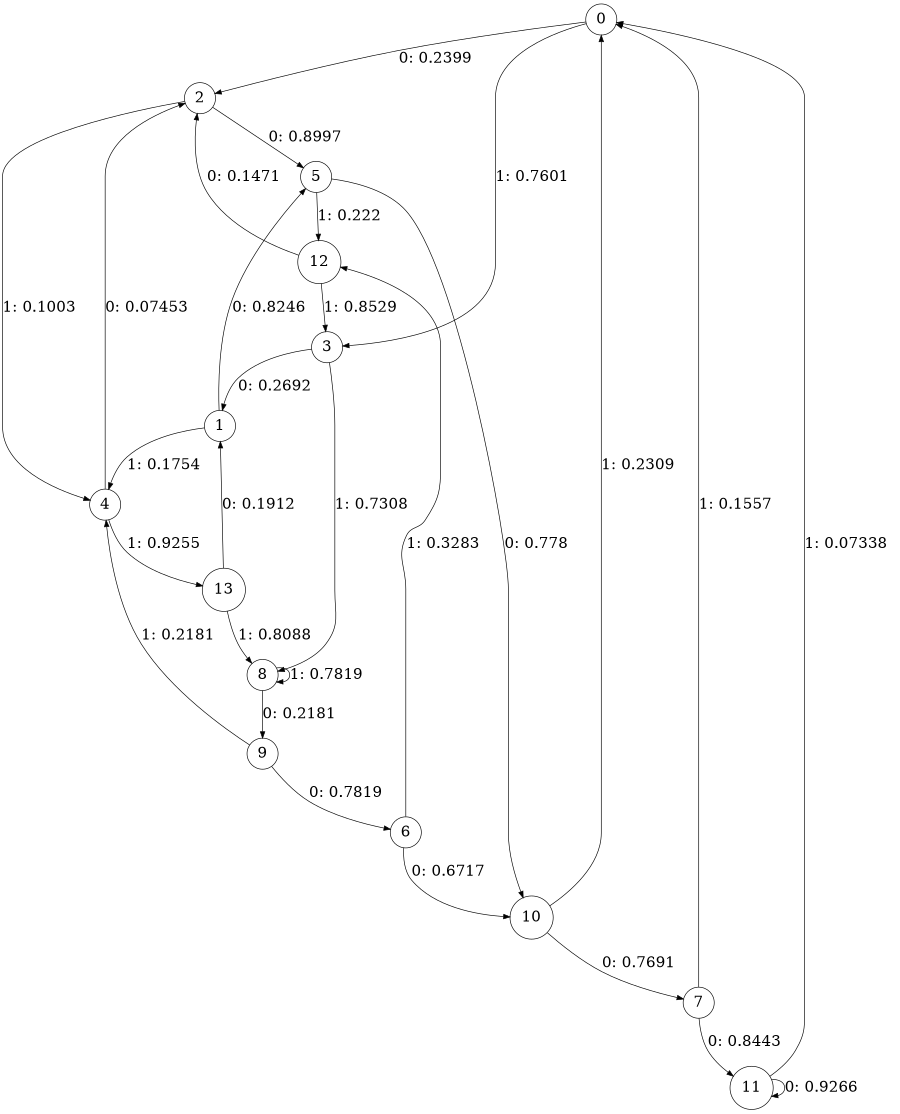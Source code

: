 digraph "ch6faceL5" {
size = "6,8.5";
ratio = "fill";
node [shape = circle];
node [fontsize = 24];
edge [fontsize = 24];
0 -> 2 [label = "0: 0.2399   "];
0 -> 3 [label = "1: 0.7601   "];
1 -> 5 [label = "0: 0.8246   "];
1 -> 4 [label = "1: 0.1754   "];
2 -> 5 [label = "0: 0.8997   "];
2 -> 4 [label = "1: 0.1003   "];
3 -> 1 [label = "0: 0.2692   "];
3 -> 8 [label = "1: 0.7308   "];
4 -> 2 [label = "0: 0.07453  "];
4 -> 13 [label = "1: 0.9255   "];
5 -> 10 [label = "0: 0.778    "];
5 -> 12 [label = "1: 0.222    "];
6 -> 10 [label = "0: 0.6717   "];
6 -> 12 [label = "1: 0.3283   "];
7 -> 11 [label = "0: 0.8443   "];
7 -> 0 [label = "1: 0.1557   "];
8 -> 9 [label = "0: 0.2181   "];
8 -> 8 [label = "1: 0.7819   "];
9 -> 6 [label = "0: 0.7819   "];
9 -> 4 [label = "1: 0.2181   "];
10 -> 7 [label = "0: 0.7691   "];
10 -> 0 [label = "1: 0.2309   "];
11 -> 11 [label = "0: 0.9266   "];
11 -> 0 [label = "1: 0.07338  "];
12 -> 2 [label = "0: 0.1471   "];
12 -> 3 [label = "1: 0.8529   "];
13 -> 1 [label = "0: 0.1912   "];
13 -> 8 [label = "1: 0.8088   "];
}
